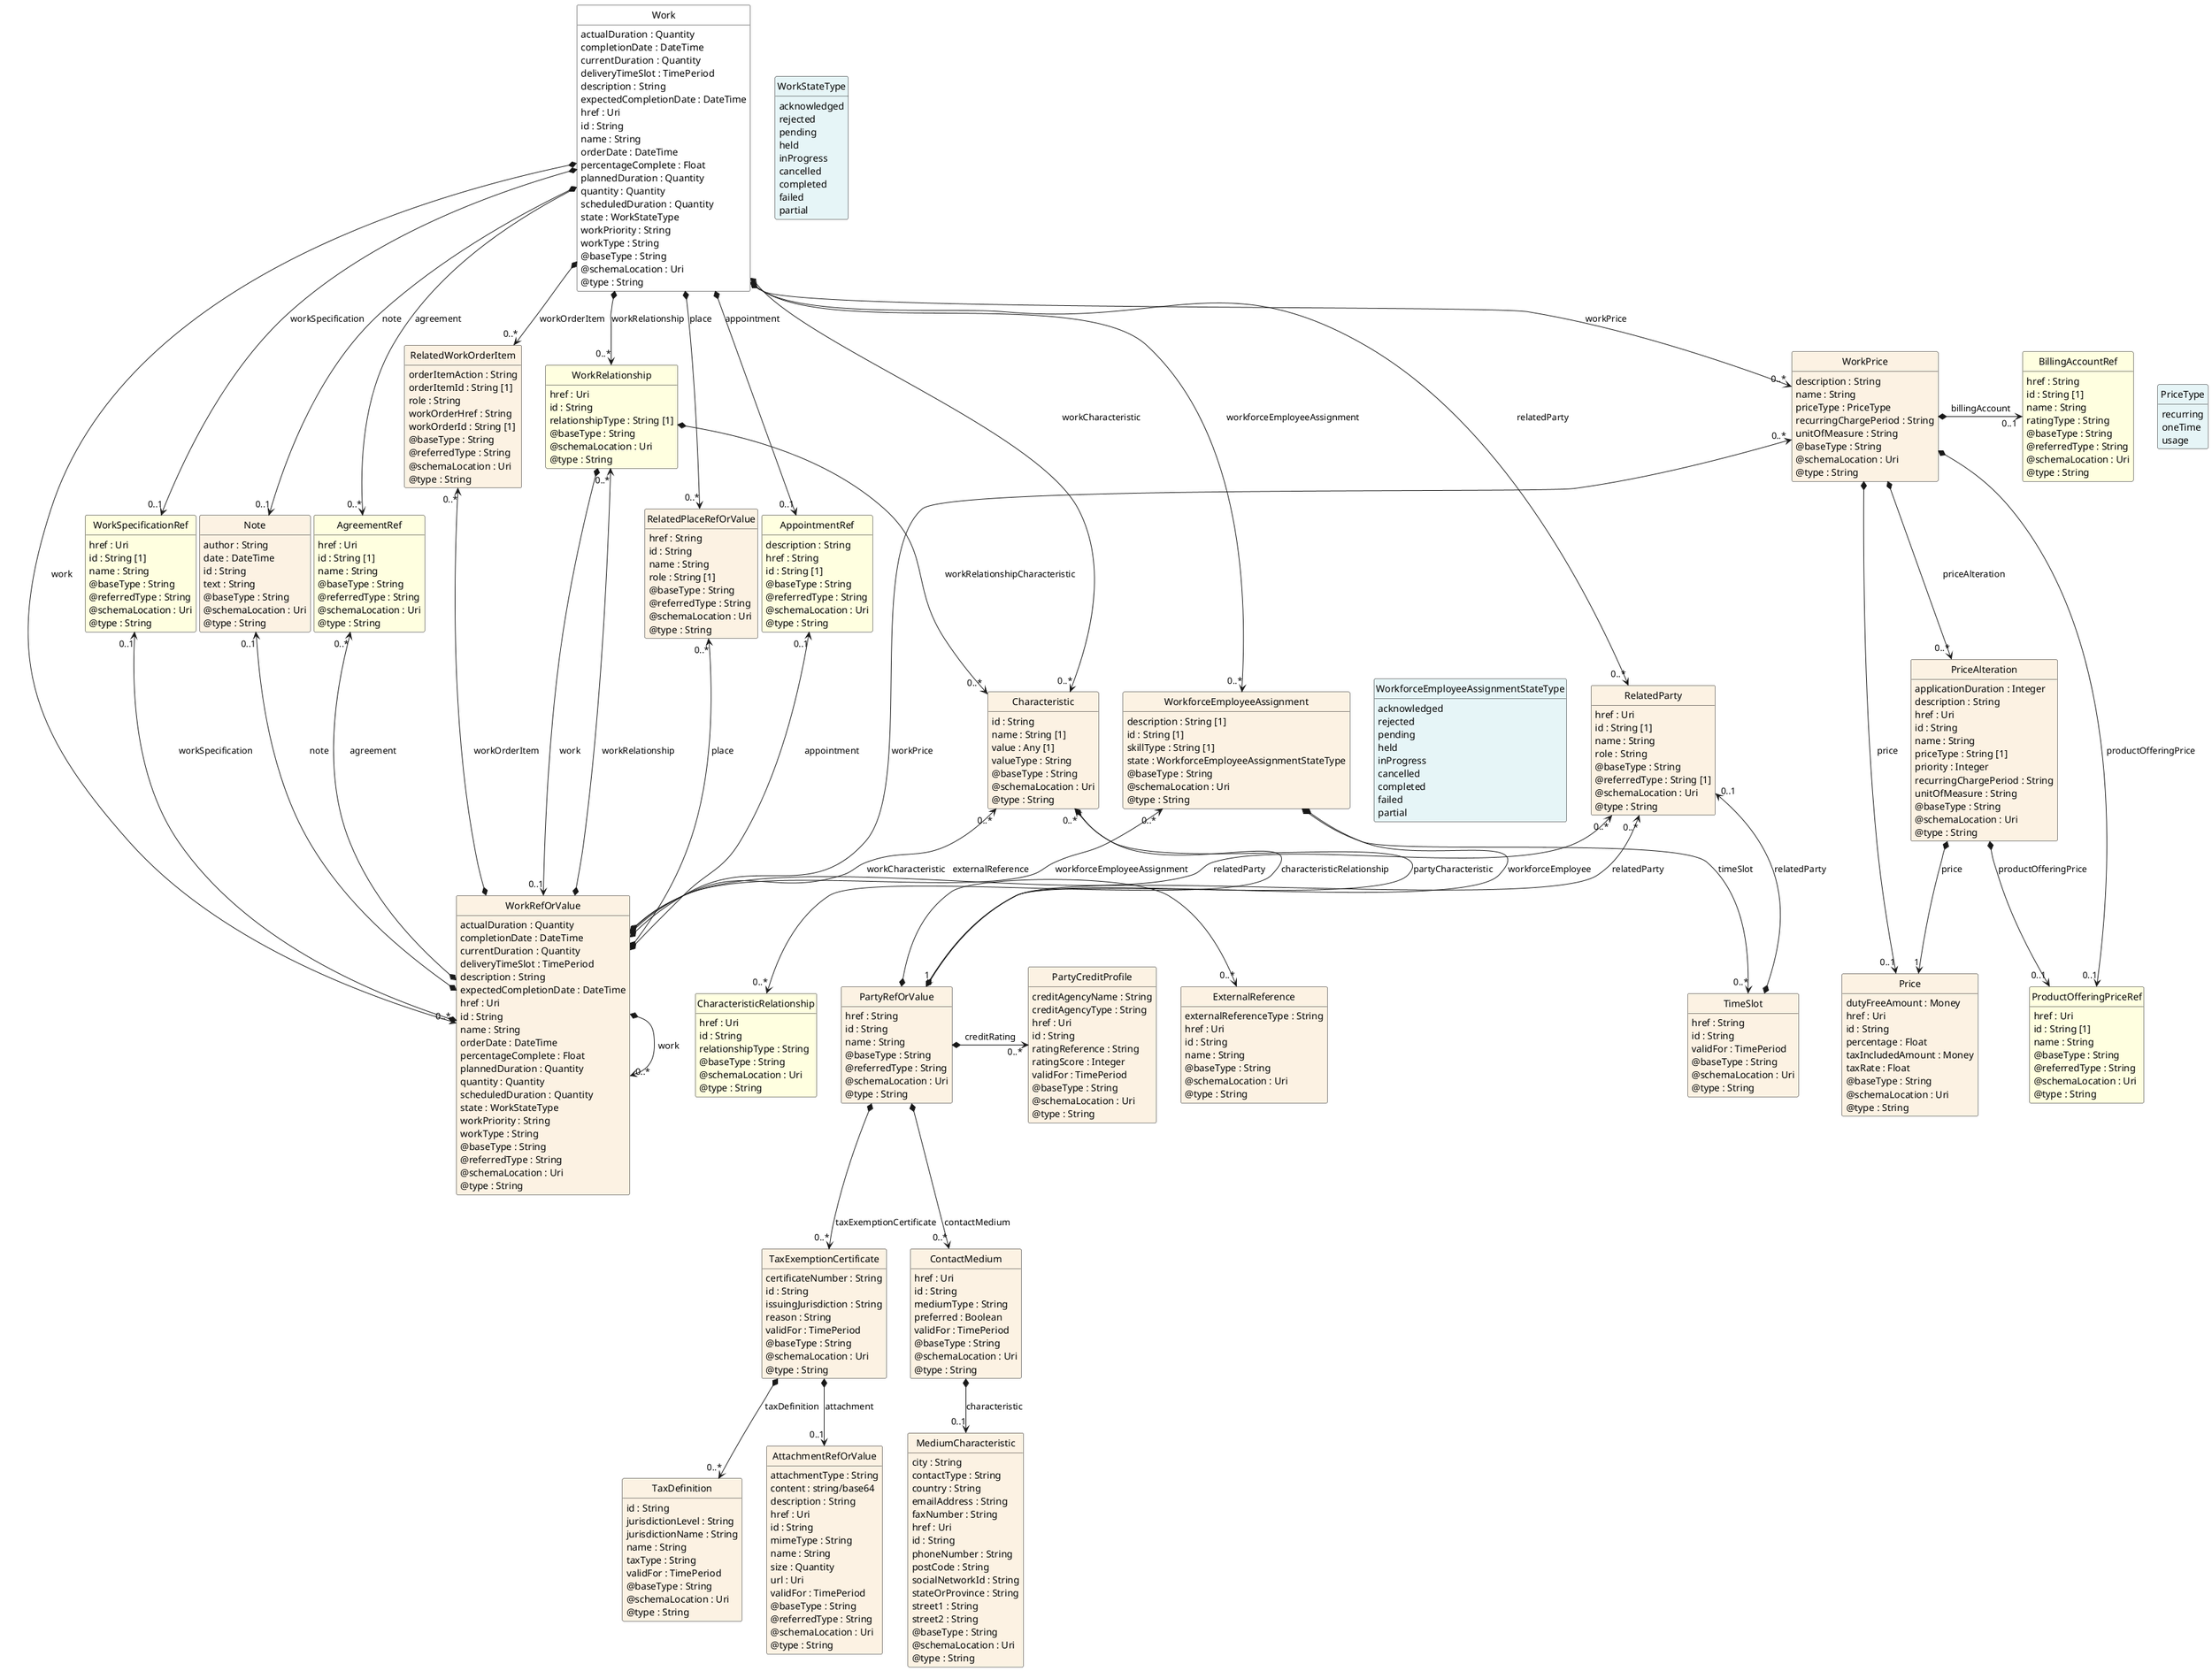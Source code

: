 @startuml
hide circle
hide methods
hide stereotype
show <<Enumeration>> stereotype
skinparam class {
   BackgroundColor<<Enumeration>> #E6F5F7
   BackgroundColor<<Ref>> #FFFFE0
   BackgroundColor<<Pivot>> #FFFFFFF
   BackgroundColor<<SimpleType>> #E2F0DA
   BackgroundColor #FCF2E3
}

class Work <<Pivot>> {
    actualDuration : Quantity
    completionDate : DateTime
    currentDuration : Quantity
    deliveryTimeSlot : TimePeriod
    description : String
    expectedCompletionDate : DateTime
    href : Uri
    id : String
    name : String
    orderDate : DateTime
    percentageComplete : Float
    plannedDuration : Quantity
    quantity : Quantity
    scheduledDuration : Quantity
    state : WorkStateType
    workPriority : String
    workType : String
    @baseType : String
    @schemaLocation : Uri
    @type : String
}

class Note  {
    author : String
    date : DateTime
    id : String
    text : String
    @baseType : String
    @schemaLocation : Uri
    @type : String
}

class WorkRelationship  <<Ref>> {
    href : Uri
    id : String
    relationshipType : String [1]
    @baseType : String
    @schemaLocation : Uri
    @type : String
}

class WorkRefOrValue  {
    actualDuration : Quantity
    completionDate : DateTime
    currentDuration : Quantity
    deliveryTimeSlot : TimePeriod
    description : String
    expectedCompletionDate : DateTime
    href : Uri
    id : String
    name : String
    orderDate : DateTime
    percentageComplete : Float
    plannedDuration : Quantity
    quantity : Quantity
    scheduledDuration : Quantity
    state : WorkStateType
    workPriority : String
    workType : String
    @baseType : String
    @referredType : String
    @schemaLocation : Uri
    @type : String
}

class AppointmentRef  <<Ref>> {
    description : String
    href : String
    id : String [1]
    @baseType : String
    @referredType : String
    @schemaLocation : Uri
    @type : String
}

class WorkPrice  {
    description : String
    name : String
    priceType : PriceType
    recurringChargePeriod : String
    unitOfMeasure : String
    @baseType : String
    @schemaLocation : Uri
    @type : String
}

class Price  {
    dutyFreeAmount : Money
    href : Uri
    id : String
    percentage : Float
    taxIncludedAmount : Money
    taxRate : Float
    @baseType : String
    @schemaLocation : Uri
    @type : String
}

class PriceType <<Enumeration>> {
    recurring
    oneTime
    usage
}

class ProductOfferingPriceRef  <<Ref>> {
    href : Uri
    id : String [1]
    name : String
    @baseType : String
    @referredType : String
    @schemaLocation : Uri
    @type : String
}

class BillingAccountRef  <<Ref>> {
    href : String
    id : String [1]
    name : String
    ratingType : String
    @baseType : String
    @referredType : String
    @schemaLocation : Uri
    @type : String
}

class PriceAlteration  {
    applicationDuration : Integer
    description : String
    href : Uri
    id : String
    name : String
    priceType : String [1]
    priority : Integer
    recurringChargePeriod : String
    unitOfMeasure : String
    @baseType : String
    @schemaLocation : Uri
    @type : String
}

class WorkSpecificationRef  <<Ref>> {
    href : Uri
    id : String [1]
    name : String
    @baseType : String
    @referredType : String
    @schemaLocation : Uri
    @type : String
}

class RelatedPlaceRefOrValue  {
    href : String
    id : String
    name : String
    role : String [1]
    @baseType : String
    @referredType : String
    @schemaLocation : Uri
    @type : String
}

class WorkStateType <<Enumeration>> {
    acknowledged
    rejected
    pending
    held
    inProgress
    cancelled
    completed
    failed
    partial
}

class WorkforceEmployeeAssignment  {
    description : String [1]
    id : String [1]
    skillType : String [1]
    state : WorkforceEmployeeAssignmentStateType
    @baseType : String
    @schemaLocation : Uri
    @type : String
}

class TimeSlot  {
    href : String
    id : String
    validFor : TimePeriod
    @baseType : String
    @schemaLocation : Uri
    @type : String
}

class RelatedParty  {
    href : Uri
    id : String [1]
    name : String
    role : String
    @baseType : String
    @referredType : String [1]
    @schemaLocation : Uri
    @type : String
}

class WorkforceEmployeeAssignmentStateType <<Enumeration>> {
    acknowledged
    rejected
    pending
    held
    inProgress
    cancelled
    completed
    failed
    partial
}

class PartyRefOrValue  {
    href : String
    id : String
    name : String
    @baseType : String
    @referredType : String
    @schemaLocation : Uri
    @type : String
}

class TaxExemptionCertificate  {
    certificateNumber : String
    id : String
    issuingJurisdiction : String
    reason : String
    validFor : TimePeriod
    @baseType : String
    @schemaLocation : Uri
    @type : String
}

class TaxDefinition  {
    id : String
    jurisdictionLevel : String
    jurisdictionName : String
    name : String
    taxType : String
    validFor : TimePeriod
    @baseType : String
    @schemaLocation : Uri
    @type : String
}

class AttachmentRefOrValue  {
    attachmentType : String
    content : string/base64
    description : String
    href : Uri
    id : String
    mimeType : String
    name : String
    size : Quantity
    url : Uri
    validFor : TimePeriod
    @baseType : String
    @referredType : String
    @schemaLocation : Uri
    @type : String
}

class Characteristic  {
    id : String
    name : String [1]
    value : Any [1]
    valueType : String
    @baseType : String
    @schemaLocation : Uri
    @type : String
}

class CharacteristicRelationship  <<Ref>> {
    href : Uri
    id : String
    relationshipType : String
    @baseType : String
    @schemaLocation : Uri
    @type : String
}

class ContactMedium  {
    href : Uri
    id : String
    mediumType : String
    preferred : Boolean
    validFor : TimePeriod
    @baseType : String
    @schemaLocation : Uri
    @type : String
}

class MediumCharacteristic  {
    city : String
    contactType : String
    country : String
    emailAddress : String
    faxNumber : String
    href : Uri
    id : String
    phoneNumber : String
    postCode : String
    socialNetworkId : String
    stateOrProvince : String
    street1 : String
    street2 : String
    @baseType : String
    @schemaLocation : Uri
    @type : String
}

class ExternalReference  {
    externalReferenceType : String
    href : Uri
    id : String
    name : String
    @baseType : String
    @schemaLocation : Uri
    @type : String
}

class PartyCreditProfile  {
    creditAgencyName : String
    creditAgencyType : String
    href : Uri
    id : String
    ratingReference : String
    ratingScore : Integer
    validFor : TimePeriod
    @baseType : String
    @schemaLocation : Uri
    @type : String
}

class AgreementRef  <<Ref>> {
    href : Uri
    id : String [1]
    name : String
    @baseType : String
    @referredType : String
    @schemaLocation : Uri
    @type : String
}

class RelatedWorkOrderItem  {
    orderItemAction : String
    orderItemId : String [1]
    role : String
    workOrderHref : String
    workOrderId : String [1]
    @baseType : String
    @referredType : String
    @schemaLocation : Uri
    @type : String
}

Work *-->  "0..*" AgreementRef : agreement

Work *-->  "0..1" AppointmentRef : appointment

Work *-->  "0..1" Note : note

Work *-->  "0..*" RelatedPlaceRefOrValue : place

Work *-->  "0..*" RelatedWorkOrderItem : workOrderItem

Work *-->  "0..1" WorkSpecificationRef : workSpecification

Work -right[hidden]-> WorkStateType

Work *-->  "0..*" RelatedParty : relatedParty

Work *-->  "0..*" Characteristic : workCharacteristic

Work *-->  "0..*" WorkRelationship : workRelationship

Work *-->  "0..*" WorkforceEmployeeAssignment : workforceEmployeeAssignment

Work *-->  "0..*" WorkPrice : workPrice

Work *-->  "0..*" WorkRefOrValue : work

WorkRefOrValue *-right-> "0..*" WorkRefOrValue : work

AgreementRef "0..*" <--* WorkRefOrValue : agreement

AppointmentRef "0..1" <--* WorkRefOrValue : appointment

Note "0..1" <--* WorkRefOrValue : note

RelatedPlaceRefOrValue "0..*" <--* WorkRefOrValue : place

RelatedWorkOrderItem "0..*" <--* WorkRefOrValue : workOrderItem

WorkSpecificationRef "0..1" <--* WorkRefOrValue : workSpecification

WorkRelationship *-->  "0..1" WorkRefOrValue : work

WorkRelationship "0..*" <--* WorkRefOrValue : workRelationship

WorkPrice "0..*" <--* WorkRefOrValue : workPrice

Characteristic "0..*" <--* WorkRefOrValue : workCharacteristic

RelatedParty "0..*" <--* WorkRefOrValue : relatedParty

WorkforceEmployeeAssignment "0..*" <--* WorkRefOrValue : workforceEmployeeAssignment

WorkRelationship *-->  "0..*" Characteristic : workRelationshipCharacteristic

WorkPrice *-->  "0..1" Price : price

WorkPrice *-->  "0..1" ProductOfferingPriceRef : productOfferingPrice

WorkPrice -right[hidden]-> PriceType

WorkPrice *-->  "0..*" PriceAlteration : priceAlteration

WorkforceEmployeeAssignment *-->  "0..*" TimeSlot : timeSlot

RelatedParty "0..1" <--* TimeSlot : relatedParty

WorkforceEmployeeAssignment *-->  "1" PartyRefOrValue : workforceEmployee

RelatedParty "0..*" <--* PartyRefOrValue : relatedParty

WorkforceEmployeeAssignment -right[hidden]-> WorkforceEmployeeAssignmentStateType

PriceAlteration *-->  "1" Price : price

PriceAlteration *-->  "0..1" ProductOfferingPriceRef : productOfferingPrice

Characteristic "0..*" <--* PartyRefOrValue : partyCharacteristic

PartyCreditProfile "0..*" <-left-* PartyRefOrValue : creditRating

PartyRefOrValue *-right-> "0..*" ExternalReference : externalReference

PartyRefOrValue *-->  "0..*" ContactMedium : contactMedium

PartyRefOrValue *-->  "0..*" TaxExemptionCertificate : taxExemptionCertificate

BillingAccountRef "0..1" <-left-* WorkPrice : billingAccount

TaxExemptionCertificate *-->  "0..*" TaxDefinition : taxDefinition

TaxExemptionCertificate *-->  "0..1" AttachmentRefOrValue : attachment

Characteristic *-->  "0..*" CharacteristicRelationship : characteristicRelationship

ContactMedium *-->  "0..1" MediumCharacteristic : characteristic

@enduml